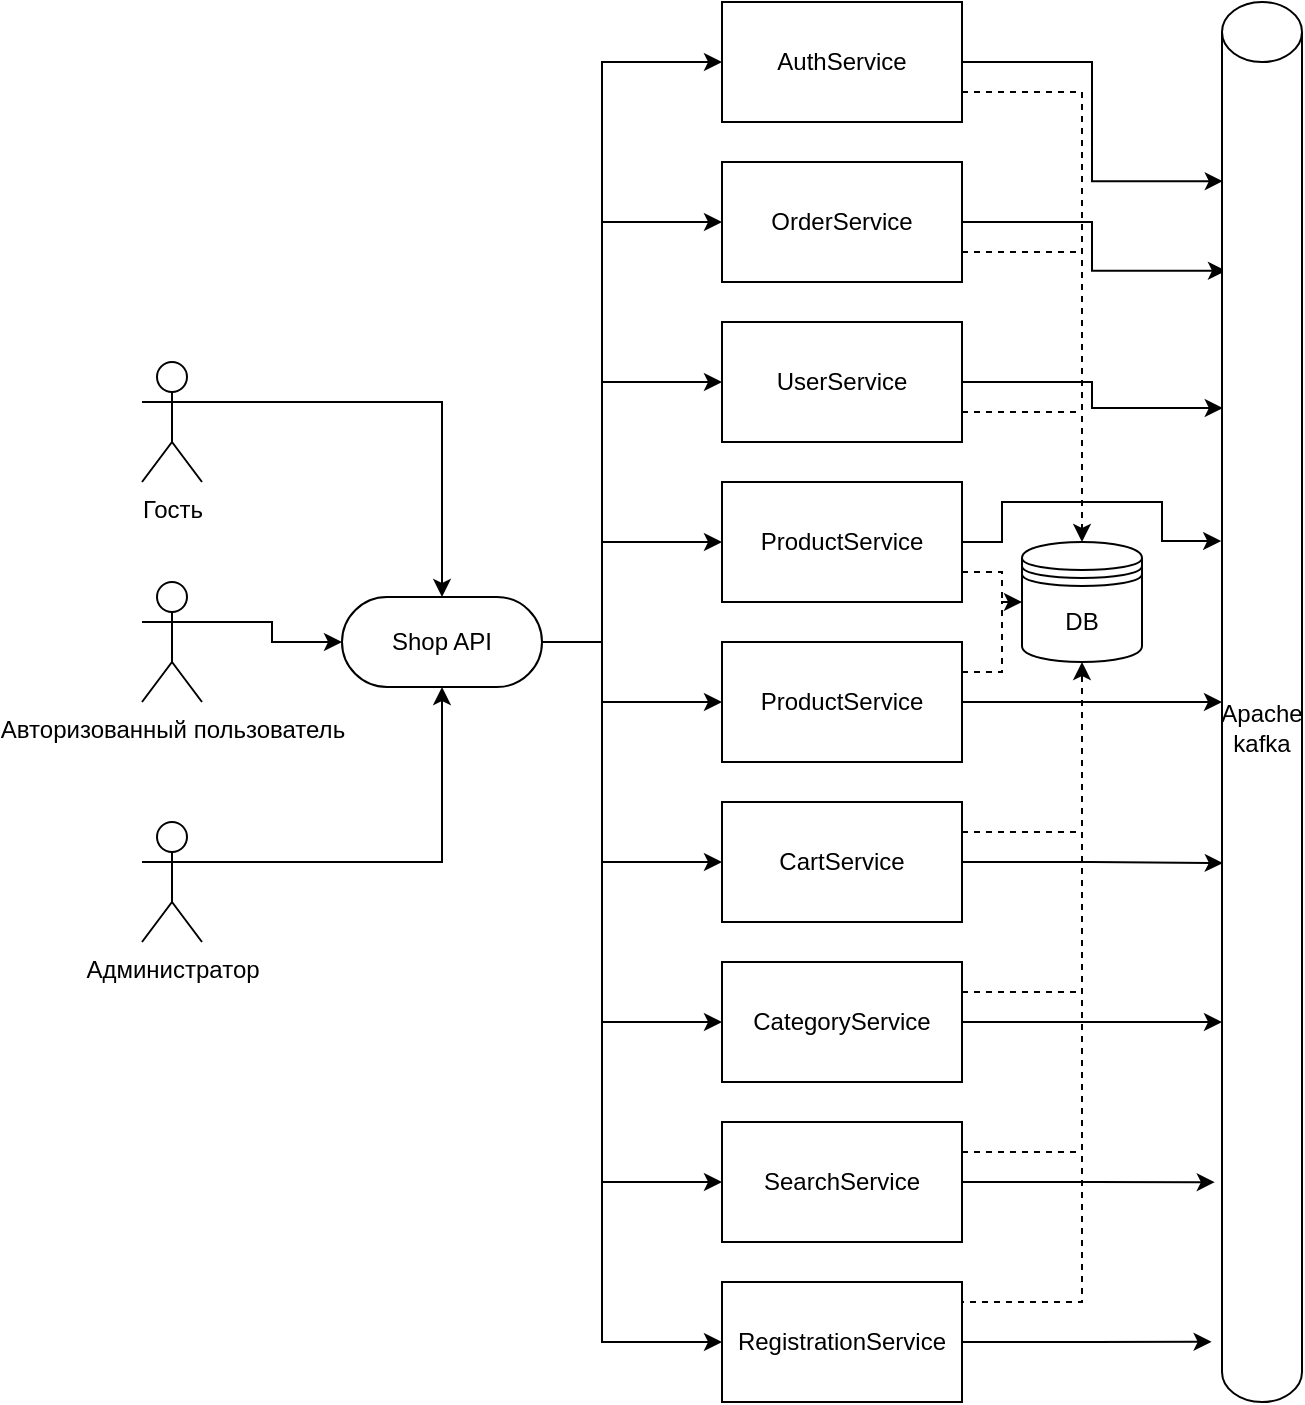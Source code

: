 <mxfile version="21.2.8" type="device">
  <diagram name="Страница 1" id="LFhWC9E6uvUERAKKvEPc">
    <mxGraphModel dx="1036" dy="614" grid="1" gridSize="10" guides="1" tooltips="1" connect="1" arrows="1" fold="1" page="1" pageScale="1" pageWidth="827" pageHeight="1169" math="0" shadow="0">
      <root>
        <mxCell id="0" />
        <mxCell id="1" parent="0" />
        <mxCell id="TYPgL9lI0KrCiQo2RYxg-22" style="edgeStyle=orthogonalEdgeStyle;rounded=0;orthogonalLoop=1;jettySize=auto;html=1;exitX=1;exitY=0.333;exitDx=0;exitDy=0;exitPerimeter=0;" edge="1" parent="1" source="TYPgL9lI0KrCiQo2RYxg-1" target="TYPgL9lI0KrCiQo2RYxg-20">
          <mxGeometry relative="1" as="geometry" />
        </mxCell>
        <mxCell id="TYPgL9lI0KrCiQo2RYxg-1" value="Гость&lt;br&gt;" style="shape=umlActor;verticalLabelPosition=bottom;verticalAlign=top;html=1;outlineConnect=0;" vertex="1" parent="1">
          <mxGeometry x="110" y="200" width="30" height="60" as="geometry" />
        </mxCell>
        <mxCell id="TYPgL9lI0KrCiQo2RYxg-23" style="edgeStyle=orthogonalEdgeStyle;rounded=0;orthogonalLoop=1;jettySize=auto;html=1;exitX=1;exitY=0.333;exitDx=0;exitDy=0;exitPerimeter=0;" edge="1" parent="1" source="TYPgL9lI0KrCiQo2RYxg-2" target="TYPgL9lI0KrCiQo2RYxg-20">
          <mxGeometry relative="1" as="geometry" />
        </mxCell>
        <mxCell id="TYPgL9lI0KrCiQo2RYxg-2" value="Авторизованный пользователь" style="shape=umlActor;verticalLabelPosition=bottom;verticalAlign=top;html=1;outlineConnect=0;" vertex="1" parent="1">
          <mxGeometry x="110" y="310" width="30" height="60" as="geometry" />
        </mxCell>
        <mxCell id="TYPgL9lI0KrCiQo2RYxg-24" style="edgeStyle=orthogonalEdgeStyle;rounded=0;orthogonalLoop=1;jettySize=auto;html=1;exitX=1;exitY=0.333;exitDx=0;exitDy=0;exitPerimeter=0;entryX=0.5;entryY=0.5;entryDx=0;entryDy=22.5;entryPerimeter=0;" edge="1" parent="1" source="TYPgL9lI0KrCiQo2RYxg-4" target="TYPgL9lI0KrCiQo2RYxg-20">
          <mxGeometry relative="1" as="geometry" />
        </mxCell>
        <mxCell id="TYPgL9lI0KrCiQo2RYxg-4" value="Администратор" style="shape=umlActor;verticalLabelPosition=bottom;verticalAlign=top;html=1;outlineConnect=0;" vertex="1" parent="1">
          <mxGeometry x="110" y="430" width="30" height="60" as="geometry" />
        </mxCell>
        <mxCell id="TYPgL9lI0KrCiQo2RYxg-35" style="edgeStyle=orthogonalEdgeStyle;rounded=0;orthogonalLoop=1;jettySize=auto;html=1;exitX=1;exitY=0.5;exitDx=0;exitDy=0;entryX=0.01;entryY=0.128;entryDx=0;entryDy=0;entryPerimeter=0;" edge="1" parent="1" source="TYPgL9lI0KrCiQo2RYxg-9" target="TYPgL9lI0KrCiQo2RYxg-15">
          <mxGeometry relative="1" as="geometry" />
        </mxCell>
        <mxCell id="TYPgL9lI0KrCiQo2RYxg-45" style="edgeStyle=orthogonalEdgeStyle;rounded=0;orthogonalLoop=1;jettySize=auto;html=1;exitX=1;exitY=0.75;exitDx=0;exitDy=0;entryX=0.5;entryY=0;entryDx=0;entryDy=0;dashed=1;" edge="1" parent="1" source="TYPgL9lI0KrCiQo2RYxg-9" target="TYPgL9lI0KrCiQo2RYxg-14">
          <mxGeometry relative="1" as="geometry" />
        </mxCell>
        <mxCell id="TYPgL9lI0KrCiQo2RYxg-9" value="AuthService" style="rounded=0;whiteSpace=wrap;html=1;" vertex="1" parent="1">
          <mxGeometry x="400" y="20" width="120" height="60" as="geometry" />
        </mxCell>
        <mxCell id="TYPgL9lI0KrCiQo2RYxg-37" style="edgeStyle=orthogonalEdgeStyle;rounded=0;orthogonalLoop=1;jettySize=auto;html=1;exitX=1;exitY=0.5;exitDx=0;exitDy=0;entryX=0.01;entryY=0.29;entryDx=0;entryDy=0;entryPerimeter=0;" edge="1" parent="1" source="TYPgL9lI0KrCiQo2RYxg-10" target="TYPgL9lI0KrCiQo2RYxg-15">
          <mxGeometry relative="1" as="geometry" />
        </mxCell>
        <mxCell id="TYPgL9lI0KrCiQo2RYxg-47" style="edgeStyle=orthogonalEdgeStyle;rounded=0;orthogonalLoop=1;jettySize=auto;html=1;exitX=1;exitY=0.75;exitDx=0;exitDy=0;endArrow=none;endFill=0;dashed=1;" edge="1" parent="1" source="TYPgL9lI0KrCiQo2RYxg-10">
          <mxGeometry relative="1" as="geometry">
            <mxPoint x="580" y="225" as="targetPoint" />
          </mxGeometry>
        </mxCell>
        <mxCell id="TYPgL9lI0KrCiQo2RYxg-10" value="UserService" style="rounded=0;whiteSpace=wrap;html=1;" vertex="1" parent="1">
          <mxGeometry x="400" y="180" width="120" height="60" as="geometry" />
        </mxCell>
        <mxCell id="TYPgL9lI0KrCiQo2RYxg-36" style="edgeStyle=orthogonalEdgeStyle;rounded=0;orthogonalLoop=1;jettySize=auto;html=1;exitX=1;exitY=0.5;exitDx=0;exitDy=0;entryX=0.05;entryY=0.192;entryDx=0;entryDy=0;entryPerimeter=0;" edge="1" parent="1" source="TYPgL9lI0KrCiQo2RYxg-11" target="TYPgL9lI0KrCiQo2RYxg-15">
          <mxGeometry relative="1" as="geometry" />
        </mxCell>
        <mxCell id="TYPgL9lI0KrCiQo2RYxg-46" style="edgeStyle=orthogonalEdgeStyle;rounded=0;orthogonalLoop=1;jettySize=auto;html=1;exitX=1;exitY=0.75;exitDx=0;exitDy=0;dashed=1;endArrow=none;endFill=0;" edge="1" parent="1" source="TYPgL9lI0KrCiQo2RYxg-11">
          <mxGeometry relative="1" as="geometry">
            <mxPoint x="580" y="145" as="targetPoint" />
          </mxGeometry>
        </mxCell>
        <mxCell id="TYPgL9lI0KrCiQo2RYxg-11" value="OrderService" style="rounded=0;whiteSpace=wrap;html=1;" vertex="1" parent="1">
          <mxGeometry x="400" y="100" width="120" height="60" as="geometry" />
        </mxCell>
        <mxCell id="TYPgL9lI0KrCiQo2RYxg-38" style="edgeStyle=orthogonalEdgeStyle;rounded=0;orthogonalLoop=1;jettySize=auto;html=1;exitX=1;exitY=0.5;exitDx=0;exitDy=0;entryX=-0.01;entryY=0.385;entryDx=0;entryDy=0;entryPerimeter=0;" edge="1" parent="1" source="TYPgL9lI0KrCiQo2RYxg-12" target="TYPgL9lI0KrCiQo2RYxg-15">
          <mxGeometry relative="1" as="geometry">
            <Array as="points">
              <mxPoint x="540" y="290" />
              <mxPoint x="540" y="270" />
              <mxPoint x="620" y="270" />
              <mxPoint x="620" y="290" />
            </Array>
          </mxGeometry>
        </mxCell>
        <mxCell id="TYPgL9lI0KrCiQo2RYxg-48" style="edgeStyle=orthogonalEdgeStyle;rounded=0;orthogonalLoop=1;jettySize=auto;html=1;exitX=1;exitY=0.75;exitDx=0;exitDy=0;entryX=0;entryY=0.5;entryDx=0;entryDy=0;dashed=1;" edge="1" parent="1" source="TYPgL9lI0KrCiQo2RYxg-12" target="TYPgL9lI0KrCiQo2RYxg-14">
          <mxGeometry relative="1" as="geometry">
            <Array as="points">
              <mxPoint x="540" y="305" />
              <mxPoint x="540" y="320" />
            </Array>
          </mxGeometry>
        </mxCell>
        <mxCell id="TYPgL9lI0KrCiQo2RYxg-12" value="ProductService" style="rounded=0;whiteSpace=wrap;html=1;" vertex="1" parent="1">
          <mxGeometry x="400" y="260" width="120" height="60" as="geometry" />
        </mxCell>
        <mxCell id="TYPgL9lI0KrCiQo2RYxg-39" style="edgeStyle=orthogonalEdgeStyle;rounded=0;orthogonalLoop=1;jettySize=auto;html=1;exitX=1;exitY=0.5;exitDx=0;exitDy=0;entryX=0;entryY=0.5;entryDx=0;entryDy=0;entryPerimeter=0;" edge="1" parent="1" source="TYPgL9lI0KrCiQo2RYxg-13" target="TYPgL9lI0KrCiQo2RYxg-15">
          <mxGeometry relative="1" as="geometry" />
        </mxCell>
        <mxCell id="TYPgL9lI0KrCiQo2RYxg-49" style="edgeStyle=orthogonalEdgeStyle;rounded=0;orthogonalLoop=1;jettySize=auto;html=1;exitX=1;exitY=0.25;exitDx=0;exitDy=0;dashed=1;endArrow=none;endFill=0;" edge="1" parent="1" source="TYPgL9lI0KrCiQo2RYxg-13" target="TYPgL9lI0KrCiQo2RYxg-14">
          <mxGeometry relative="1" as="geometry" />
        </mxCell>
        <mxCell id="TYPgL9lI0KrCiQo2RYxg-13" value="ProductService" style="rounded=0;whiteSpace=wrap;html=1;" vertex="1" parent="1">
          <mxGeometry x="400" y="340" width="120" height="60" as="geometry" />
        </mxCell>
        <mxCell id="TYPgL9lI0KrCiQo2RYxg-14" value="DB" style="shape=datastore;whiteSpace=wrap;html=1;" vertex="1" parent="1">
          <mxGeometry x="550" y="290" width="60" height="60" as="geometry" />
        </mxCell>
        <mxCell id="TYPgL9lI0KrCiQo2RYxg-15" value="Apache kafka" style="shape=cylinder3;whiteSpace=wrap;html=1;boundedLbl=1;backgroundOutline=1;size=15;" vertex="1" parent="1">
          <mxGeometry x="650" y="20" width="40" height="700" as="geometry" />
        </mxCell>
        <mxCell id="TYPgL9lI0KrCiQo2RYxg-40" style="edgeStyle=orthogonalEdgeStyle;rounded=0;orthogonalLoop=1;jettySize=auto;html=1;exitX=1;exitY=0.5;exitDx=0;exitDy=0;entryX=0.01;entryY=0.615;entryDx=0;entryDy=0;entryPerimeter=0;" edge="1" parent="1" source="TYPgL9lI0KrCiQo2RYxg-16" target="TYPgL9lI0KrCiQo2RYxg-15">
          <mxGeometry relative="1" as="geometry" />
        </mxCell>
        <mxCell id="TYPgL9lI0KrCiQo2RYxg-50" style="edgeStyle=orthogonalEdgeStyle;rounded=0;orthogonalLoop=1;jettySize=auto;html=1;exitX=1;exitY=0.25;exitDx=0;exitDy=0;dashed=1;endArrow=none;endFill=0;" edge="1" parent="1" source="TYPgL9lI0KrCiQo2RYxg-16">
          <mxGeometry relative="1" as="geometry">
            <mxPoint x="580" y="435" as="targetPoint" />
          </mxGeometry>
        </mxCell>
        <mxCell id="TYPgL9lI0KrCiQo2RYxg-16" value="CartService" style="rounded=0;whiteSpace=wrap;html=1;" vertex="1" parent="1">
          <mxGeometry x="400" y="420" width="120" height="60" as="geometry" />
        </mxCell>
        <mxCell id="TYPgL9lI0KrCiQo2RYxg-41" style="edgeStyle=orthogonalEdgeStyle;rounded=0;orthogonalLoop=1;jettySize=auto;html=1;exitX=1;exitY=0.5;exitDx=0;exitDy=0;" edge="1" parent="1" source="TYPgL9lI0KrCiQo2RYxg-17">
          <mxGeometry relative="1" as="geometry">
            <mxPoint x="650" y="530" as="targetPoint" />
          </mxGeometry>
        </mxCell>
        <mxCell id="TYPgL9lI0KrCiQo2RYxg-51" style="edgeStyle=orthogonalEdgeStyle;rounded=0;orthogonalLoop=1;jettySize=auto;html=1;exitX=1;exitY=0.25;exitDx=0;exitDy=0;dashed=1;endArrow=none;endFill=0;" edge="1" parent="1" source="TYPgL9lI0KrCiQo2RYxg-17">
          <mxGeometry relative="1" as="geometry">
            <mxPoint x="580" y="515" as="targetPoint" />
          </mxGeometry>
        </mxCell>
        <mxCell id="TYPgL9lI0KrCiQo2RYxg-17" value="CategoryService" style="rounded=0;whiteSpace=wrap;html=1;" vertex="1" parent="1">
          <mxGeometry x="400" y="500" width="120" height="60" as="geometry" />
        </mxCell>
        <mxCell id="TYPgL9lI0KrCiQo2RYxg-42" style="edgeStyle=orthogonalEdgeStyle;rounded=0;orthogonalLoop=1;jettySize=auto;html=1;exitX=1;exitY=0.5;exitDx=0;exitDy=0;entryX=-0.09;entryY=0.843;entryDx=0;entryDy=0;entryPerimeter=0;" edge="1" parent="1" source="TYPgL9lI0KrCiQo2RYxg-18" target="TYPgL9lI0KrCiQo2RYxg-15">
          <mxGeometry relative="1" as="geometry" />
        </mxCell>
        <mxCell id="TYPgL9lI0KrCiQo2RYxg-52" style="edgeStyle=orthogonalEdgeStyle;rounded=0;orthogonalLoop=1;jettySize=auto;html=1;exitX=1;exitY=0.25;exitDx=0;exitDy=0;dashed=1;endArrow=none;endFill=0;" edge="1" parent="1" source="TYPgL9lI0KrCiQo2RYxg-18">
          <mxGeometry relative="1" as="geometry">
            <mxPoint x="580" y="595" as="targetPoint" />
          </mxGeometry>
        </mxCell>
        <mxCell id="TYPgL9lI0KrCiQo2RYxg-18" value="SearchService" style="rounded=0;whiteSpace=wrap;html=1;" vertex="1" parent="1">
          <mxGeometry x="400" y="580" width="120" height="60" as="geometry" />
        </mxCell>
        <mxCell id="TYPgL9lI0KrCiQo2RYxg-43" style="edgeStyle=orthogonalEdgeStyle;rounded=0;orthogonalLoop=1;jettySize=auto;html=1;exitX=1;exitY=0.5;exitDx=0;exitDy=0;entryX=-0.13;entryY=0.957;entryDx=0;entryDy=0;entryPerimeter=0;" edge="1" parent="1" source="TYPgL9lI0KrCiQo2RYxg-19" target="TYPgL9lI0KrCiQo2RYxg-15">
          <mxGeometry relative="1" as="geometry" />
        </mxCell>
        <mxCell id="TYPgL9lI0KrCiQo2RYxg-54" style="edgeStyle=orthogonalEdgeStyle;rounded=0;orthogonalLoop=1;jettySize=auto;html=1;exitX=1;exitY=0.5;exitDx=0;exitDy=0;entryX=0.5;entryY=1;entryDx=0;entryDy=0;dashed=1;" edge="1" parent="1" source="TYPgL9lI0KrCiQo2RYxg-19" target="TYPgL9lI0KrCiQo2RYxg-14">
          <mxGeometry relative="1" as="geometry">
            <Array as="points">
              <mxPoint x="520" y="670" />
              <mxPoint x="580" y="670" />
            </Array>
          </mxGeometry>
        </mxCell>
        <mxCell id="TYPgL9lI0KrCiQo2RYxg-19" value="RegistrationService" style="rounded=0;whiteSpace=wrap;html=1;" vertex="1" parent="1">
          <mxGeometry x="400" y="660" width="120" height="60" as="geometry" />
        </mxCell>
        <mxCell id="TYPgL9lI0KrCiQo2RYxg-21" style="edgeStyle=orthogonalEdgeStyle;rounded=0;orthogonalLoop=1;jettySize=auto;html=1;exitX=1;exitY=0.5;exitDx=0;exitDy=0;exitPerimeter=0;entryX=0;entryY=0.5;entryDx=0;entryDy=0;" edge="1" parent="1" source="TYPgL9lI0KrCiQo2RYxg-20" target="TYPgL9lI0KrCiQo2RYxg-9">
          <mxGeometry relative="1" as="geometry">
            <Array as="points">
              <mxPoint x="340" y="50" />
            </Array>
          </mxGeometry>
        </mxCell>
        <mxCell id="TYPgL9lI0KrCiQo2RYxg-26" style="edgeStyle=orthogonalEdgeStyle;rounded=0;orthogonalLoop=1;jettySize=auto;html=1;exitX=1;exitY=0.5;exitDx=0;exitDy=0;exitPerimeter=0;entryX=0;entryY=0.5;entryDx=0;entryDy=0;" edge="1" parent="1" source="TYPgL9lI0KrCiQo2RYxg-20" target="TYPgL9lI0KrCiQo2RYxg-11">
          <mxGeometry relative="1" as="geometry">
            <Array as="points">
              <mxPoint x="340" y="130" />
            </Array>
          </mxGeometry>
        </mxCell>
        <mxCell id="TYPgL9lI0KrCiQo2RYxg-27" style="edgeStyle=orthogonalEdgeStyle;rounded=0;orthogonalLoop=1;jettySize=auto;html=1;exitX=1;exitY=0.5;exitDx=0;exitDy=0;exitPerimeter=0;entryX=0;entryY=0.5;entryDx=0;entryDy=0;" edge="1" parent="1" source="TYPgL9lI0KrCiQo2RYxg-20" target="TYPgL9lI0KrCiQo2RYxg-10">
          <mxGeometry relative="1" as="geometry">
            <Array as="points">
              <mxPoint x="340" y="210" />
            </Array>
          </mxGeometry>
        </mxCell>
        <mxCell id="TYPgL9lI0KrCiQo2RYxg-28" style="edgeStyle=orthogonalEdgeStyle;rounded=0;orthogonalLoop=1;jettySize=auto;html=1;exitX=1;exitY=0.5;exitDx=0;exitDy=0;exitPerimeter=0;entryX=0;entryY=0.5;entryDx=0;entryDy=0;" edge="1" parent="1" source="TYPgL9lI0KrCiQo2RYxg-20" target="TYPgL9lI0KrCiQo2RYxg-12">
          <mxGeometry relative="1" as="geometry">
            <Array as="points">
              <mxPoint x="340" y="290" />
            </Array>
          </mxGeometry>
        </mxCell>
        <mxCell id="TYPgL9lI0KrCiQo2RYxg-29" style="edgeStyle=orthogonalEdgeStyle;rounded=0;orthogonalLoop=1;jettySize=auto;html=1;exitX=1;exitY=0.5;exitDx=0;exitDy=0;exitPerimeter=0;entryX=0;entryY=0.5;entryDx=0;entryDy=0;" edge="1" parent="1" source="TYPgL9lI0KrCiQo2RYxg-20" target="TYPgL9lI0KrCiQo2RYxg-13">
          <mxGeometry relative="1" as="geometry">
            <Array as="points">
              <mxPoint x="340" y="370" />
            </Array>
          </mxGeometry>
        </mxCell>
        <mxCell id="TYPgL9lI0KrCiQo2RYxg-30" style="edgeStyle=orthogonalEdgeStyle;rounded=0;orthogonalLoop=1;jettySize=auto;html=1;exitX=1;exitY=0.5;exitDx=0;exitDy=0;exitPerimeter=0;entryX=0;entryY=0.5;entryDx=0;entryDy=0;" edge="1" parent="1" source="TYPgL9lI0KrCiQo2RYxg-20" target="TYPgL9lI0KrCiQo2RYxg-16">
          <mxGeometry relative="1" as="geometry">
            <Array as="points">
              <mxPoint x="340" y="450" />
            </Array>
          </mxGeometry>
        </mxCell>
        <mxCell id="TYPgL9lI0KrCiQo2RYxg-32" style="edgeStyle=orthogonalEdgeStyle;rounded=0;orthogonalLoop=1;jettySize=auto;html=1;exitX=1;exitY=0.5;exitDx=0;exitDy=0;exitPerimeter=0;entryX=0;entryY=0.5;entryDx=0;entryDy=0;" edge="1" parent="1" source="TYPgL9lI0KrCiQo2RYxg-20" target="TYPgL9lI0KrCiQo2RYxg-17">
          <mxGeometry relative="1" as="geometry">
            <Array as="points">
              <mxPoint x="340" y="530" />
            </Array>
          </mxGeometry>
        </mxCell>
        <mxCell id="TYPgL9lI0KrCiQo2RYxg-33" style="edgeStyle=orthogonalEdgeStyle;rounded=0;orthogonalLoop=1;jettySize=auto;html=1;exitX=1;exitY=0.5;exitDx=0;exitDy=0;exitPerimeter=0;entryX=0;entryY=0.5;entryDx=0;entryDy=0;" edge="1" parent="1" source="TYPgL9lI0KrCiQo2RYxg-20" target="TYPgL9lI0KrCiQo2RYxg-18">
          <mxGeometry relative="1" as="geometry">
            <Array as="points">
              <mxPoint x="340" y="610" />
            </Array>
          </mxGeometry>
        </mxCell>
        <mxCell id="TYPgL9lI0KrCiQo2RYxg-34" style="edgeStyle=orthogonalEdgeStyle;rounded=0;orthogonalLoop=1;jettySize=auto;html=1;exitX=1;exitY=0.5;exitDx=0;exitDy=0;exitPerimeter=0;entryX=0;entryY=0.5;entryDx=0;entryDy=0;" edge="1" parent="1" source="TYPgL9lI0KrCiQo2RYxg-20" target="TYPgL9lI0KrCiQo2RYxg-19">
          <mxGeometry relative="1" as="geometry">
            <Array as="points">
              <mxPoint x="340" y="690" />
            </Array>
          </mxGeometry>
        </mxCell>
        <mxCell id="TYPgL9lI0KrCiQo2RYxg-20" value="Shop API" style="html=1;dashed=0;whiteSpace=wrap;shape=mxgraph.dfd.start" vertex="1" parent="1">
          <mxGeometry x="210" y="317.5" width="100" height="45" as="geometry" />
        </mxCell>
      </root>
    </mxGraphModel>
  </diagram>
</mxfile>
